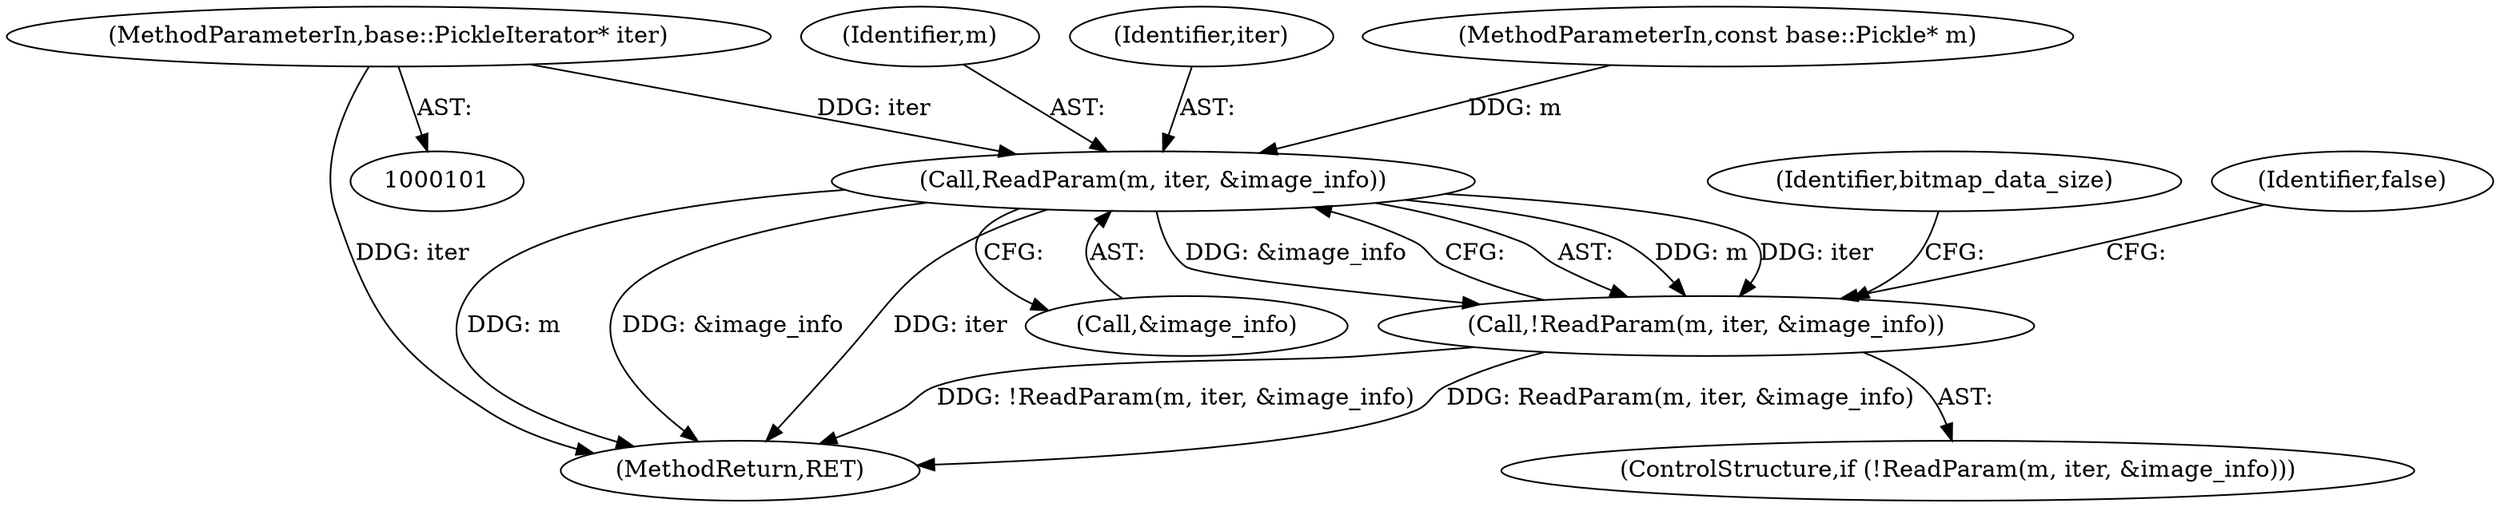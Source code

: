 digraph "0_Chrome_9fe6e9f89a1c78b8b38e806d35651a15858b053b_2@pointer" {
"1000103" [label="(MethodParameterIn,base::PickleIterator* iter)"];
"1000109" [label="(Call,ReadParam(m, iter, &image_info))"];
"1000108" [label="(Call,!ReadParam(m, iter, &image_info))"];
"1000107" [label="(ControlStructure,if (!ReadParam(m, iter, &image_info)))"];
"1000150" [label="(MethodReturn,RET)"];
"1000119" [label="(Identifier,bitmap_data_size)"];
"1000115" [label="(Identifier,false)"];
"1000110" [label="(Identifier,m)"];
"1000103" [label="(MethodParameterIn,base::PickleIterator* iter)"];
"1000108" [label="(Call,!ReadParam(m, iter, &image_info))"];
"1000111" [label="(Identifier,iter)"];
"1000109" [label="(Call,ReadParam(m, iter, &image_info))"];
"1000102" [label="(MethodParameterIn,const base::Pickle* m)"];
"1000112" [label="(Call,&image_info)"];
"1000103" -> "1000101"  [label="AST: "];
"1000103" -> "1000150"  [label="DDG: iter"];
"1000103" -> "1000109"  [label="DDG: iter"];
"1000109" -> "1000108"  [label="AST: "];
"1000109" -> "1000112"  [label="CFG: "];
"1000110" -> "1000109"  [label="AST: "];
"1000111" -> "1000109"  [label="AST: "];
"1000112" -> "1000109"  [label="AST: "];
"1000108" -> "1000109"  [label="CFG: "];
"1000109" -> "1000150"  [label="DDG: m"];
"1000109" -> "1000150"  [label="DDG: &image_info"];
"1000109" -> "1000150"  [label="DDG: iter"];
"1000109" -> "1000108"  [label="DDG: m"];
"1000109" -> "1000108"  [label="DDG: iter"];
"1000109" -> "1000108"  [label="DDG: &image_info"];
"1000102" -> "1000109"  [label="DDG: m"];
"1000108" -> "1000107"  [label="AST: "];
"1000115" -> "1000108"  [label="CFG: "];
"1000119" -> "1000108"  [label="CFG: "];
"1000108" -> "1000150"  [label="DDG: !ReadParam(m, iter, &image_info)"];
"1000108" -> "1000150"  [label="DDG: ReadParam(m, iter, &image_info)"];
}
